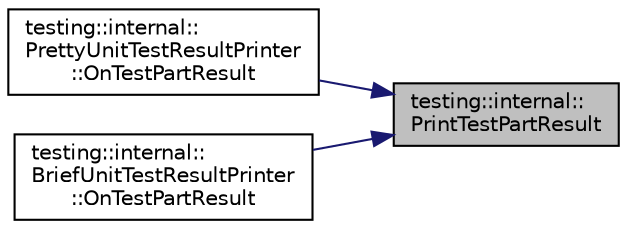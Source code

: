 digraph "testing::internal::PrintTestPartResult"
{
 // LATEX_PDF_SIZE
  bgcolor="transparent";
  edge [fontname="Helvetica",fontsize="10",labelfontname="Helvetica",labelfontsize="10"];
  node [fontname="Helvetica",fontsize="10",shape=record];
  rankdir="RL";
  Node1 [label="testing::internal::\lPrintTestPartResult",height=0.2,width=0.4,color="black", fillcolor="grey75", style="filled", fontcolor="black",tooltip=" "];
  Node1 -> Node2 [dir="back",color="midnightblue",fontsize="10",style="solid",fontname="Helvetica"];
  Node2 [label="testing::internal::\lPrettyUnitTestResultPrinter\l::OnTestPartResult",height=0.2,width=0.4,color="black",URL="$classtesting_1_1internal_1_1PrettyUnitTestResultPrinter.html#a89caba1698d6999082e938f814dd8ece",tooltip=" "];
  Node1 -> Node3 [dir="back",color="midnightblue",fontsize="10",style="solid",fontname="Helvetica"];
  Node3 [label="testing::internal::\lBriefUnitTestResultPrinter\l::OnTestPartResult",height=0.2,width=0.4,color="black",URL="$classtesting_1_1internal_1_1BriefUnitTestResultPrinter.html#aca32da1e631ce44e64804078844f94b8",tooltip=" "];
}
